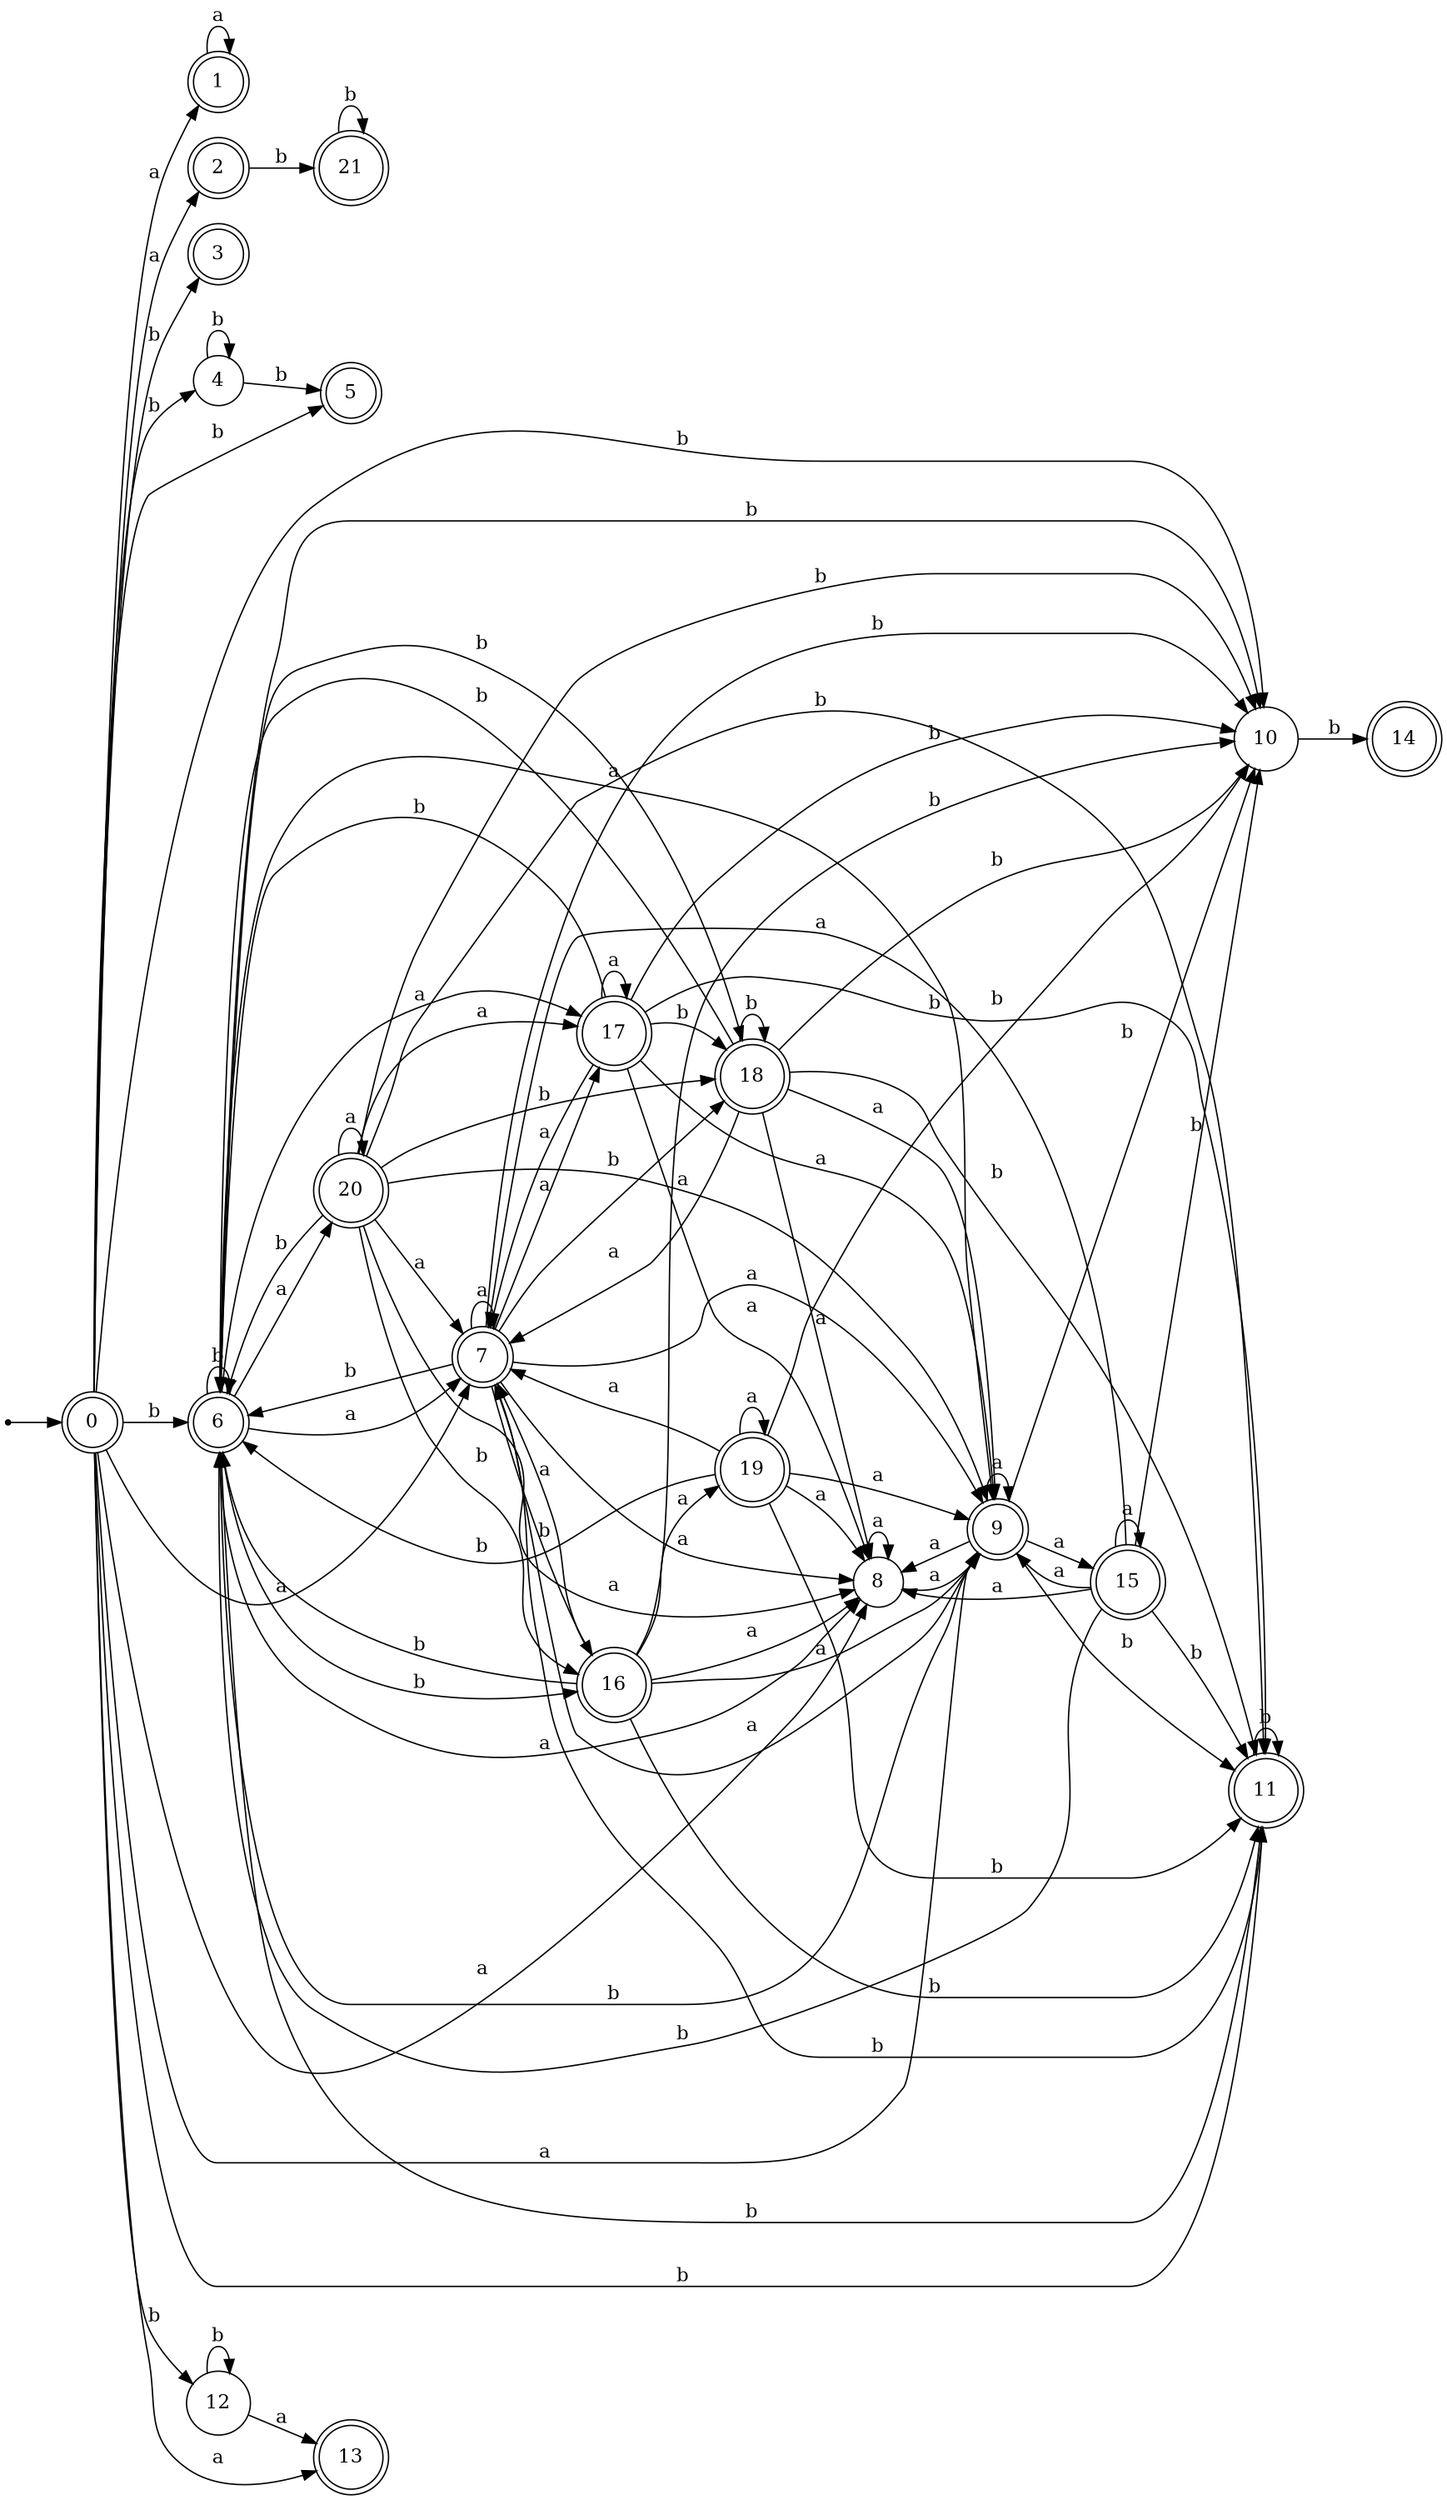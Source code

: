 digraph finite_state_machine {
rankdir=LR;
size="20,20";
node [shape = point]; "dummy0"
node [shape = doublecircle]; "0";"dummy0" -> "0";
node [shape = doublecircle]; "1";node [shape = doublecircle]; "2";node [shape = doublecircle]; "3";node [shape = circle]; "4";
node [shape = doublecircle]; "5";node [shape = doublecircle]; "6";node [shape = doublecircle]; "7";node [shape = circle]; "8";
node [shape = doublecircle]; "9";node [shape = circle]; "10";
node [shape = doublecircle]; "11";node [shape = circle]; "12";
node [shape = doublecircle]; "13";node [shape = doublecircle]; "14";node [shape = doublecircle]; "15";node [shape = doublecircle]; "16";node [shape = doublecircle]; "17";node [shape = doublecircle]; "18";node [shape = doublecircle]; "19";node [shape = doublecircle]; "20";node [shape = doublecircle]; "21";"0" -> "1" [label = "a"];
 "0" -> "2" [label = "a"];
 "0" -> "7" [label = "a"];
 "0" -> "8" [label = "a"];
 "0" -> "9" [label = "a"];
 "0" -> "13" [label = "a"];
 "0" -> "3" [label = "b"];
 "0" -> "4" [label = "b"];
 "0" -> "5" [label = "b"];
 "0" -> "6" [label = "b"];
 "0" -> "10" [label = "b"];
 "0" -> "11" [label = "b"];
 "0" -> "12" [label = "b"];
 "12" -> "12" [label = "b"];
 "12" -> "13" [label = "a"];
 "11" -> "11" [label = "b"];
 "10" -> "14" [label = "b"];
 "9" -> "8" [label = "a"];
 "9" -> "9" [label = "a"];
 "9" -> "7" [label = "a"];
 "9" -> "15" [label = "a"];
 "9" -> "10" [label = "b"];
 "9" -> "11" [label = "b"];
 "9" -> "6" [label = "b"];
 "15" -> "8" [label = "a"];
 "15" -> "9" [label = "a"];
 "15" -> "7" [label = "a"];
 "15" -> "15" [label = "a"];
 "15" -> "10" [label = "b"];
 "15" -> "11" [label = "b"];
 "15" -> "6" [label = "b"];
 "8" -> "8" [label = "a"];
 "8" -> "9" [label = "a"];
 "7" -> "8" [label = "a"];
 "7" -> "17" [label = "a"];
 "7" -> "9" [label = "a"];
 "7" -> "7" [label = "a"];
 "7" -> "16" [label = "b"];
 "7" -> "18" [label = "b"];
 "7" -> "6" [label = "b"];
 "7" -> "10" [label = "b"];
 "7" -> "11" [label = "b"];
 "18" -> "11" [label = "b"];
 "18" -> "18" [label = "b"];
 "18" -> "10" [label = "b"];
 "18" -> "6" [label = "b"];
 "18" -> "8" [label = "a"];
 "18" -> "9" [label = "a"];
 "18" -> "7" [label = "a"];
 "17" -> "8" [label = "a"];
 "17" -> "17" [label = "a"];
 "17" -> "9" [label = "a"];
 "17" -> "7" [label = "a"];
 "17" -> "11" [label = "b"];
 "17" -> "18" [label = "b"];
 "17" -> "10" [label = "b"];
 "17" -> "6" [label = "b"];
 "16" -> "8" [label = "a"];
 "16" -> "9" [label = "a"];
 "16" -> "19" [label = "a"];
 "16" -> "7" [label = "a"];
 "16" -> "10" [label = "b"];
 "16" -> "11" [label = "b"];
 "16" -> "6" [label = "b"];
 "19" -> "8" [label = "a"];
 "19" -> "9" [label = "a"];
 "19" -> "19" [label = "a"];
 "19" -> "7" [label = "a"];
 "19" -> "10" [label = "b"];
 "19" -> "11" [label = "b"];
 "19" -> "6" [label = "b"];
 "6" -> "16" [label = "b"];
 "6" -> "18" [label = "b"];
 "6" -> "6" [label = "b"];
 "6" -> "10" [label = "b"];
 "6" -> "11" [label = "b"];
 "6" -> "17" [label = "a"];
 "6" -> "20" [label = "a"];
 "6" -> "7" [label = "a"];
 "6" -> "8" [label = "a"];
 "6" -> "9" [label = "a"];
 "20" -> "17" [label = "a"];
 "20" -> "20" [label = "a"];
 "20" -> "7" [label = "a"];
 "20" -> "8" [label = "a"];
 "20" -> "9" [label = "a"];
 "20" -> "16" [label = "b"];
 "20" -> "18" [label = "b"];
 "20" -> "6" [label = "b"];
 "20" -> "10" [label = "b"];
 "20" -> "11" [label = "b"];
 "4" -> "4" [label = "b"];
 "4" -> "5" [label = "b"];
 "2" -> "21" [label = "b"];
 "21" -> "21" [label = "b"];
 "1" -> "1" [label = "a"];
 }
